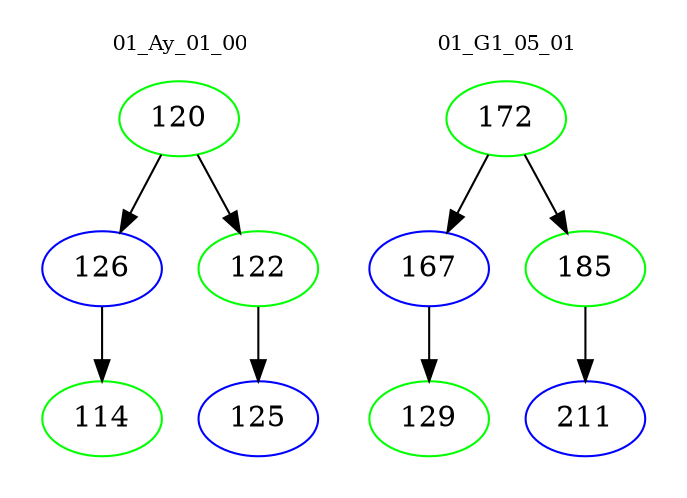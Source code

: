 digraph{
subgraph cluster_0 {
color = white
label = "01_Ay_01_00";
fontsize=10;
T0_120 [label="120", color="green"]
T0_120 -> T0_126 [color="black"]
T0_126 [label="126", color="blue"]
T0_126 -> T0_114 [color="black"]
T0_114 [label="114", color="green"]
T0_120 -> T0_122 [color="black"]
T0_122 [label="122", color="green"]
T0_122 -> T0_125 [color="black"]
T0_125 [label="125", color="blue"]
}
subgraph cluster_1 {
color = white
label = "01_G1_05_01";
fontsize=10;
T1_172 [label="172", color="green"]
T1_172 -> T1_167 [color="black"]
T1_167 [label="167", color="blue"]
T1_167 -> T1_129 [color="black"]
T1_129 [label="129", color="green"]
T1_172 -> T1_185 [color="black"]
T1_185 [label="185", color="green"]
T1_185 -> T1_211 [color="black"]
T1_211 [label="211", color="blue"]
}
}
